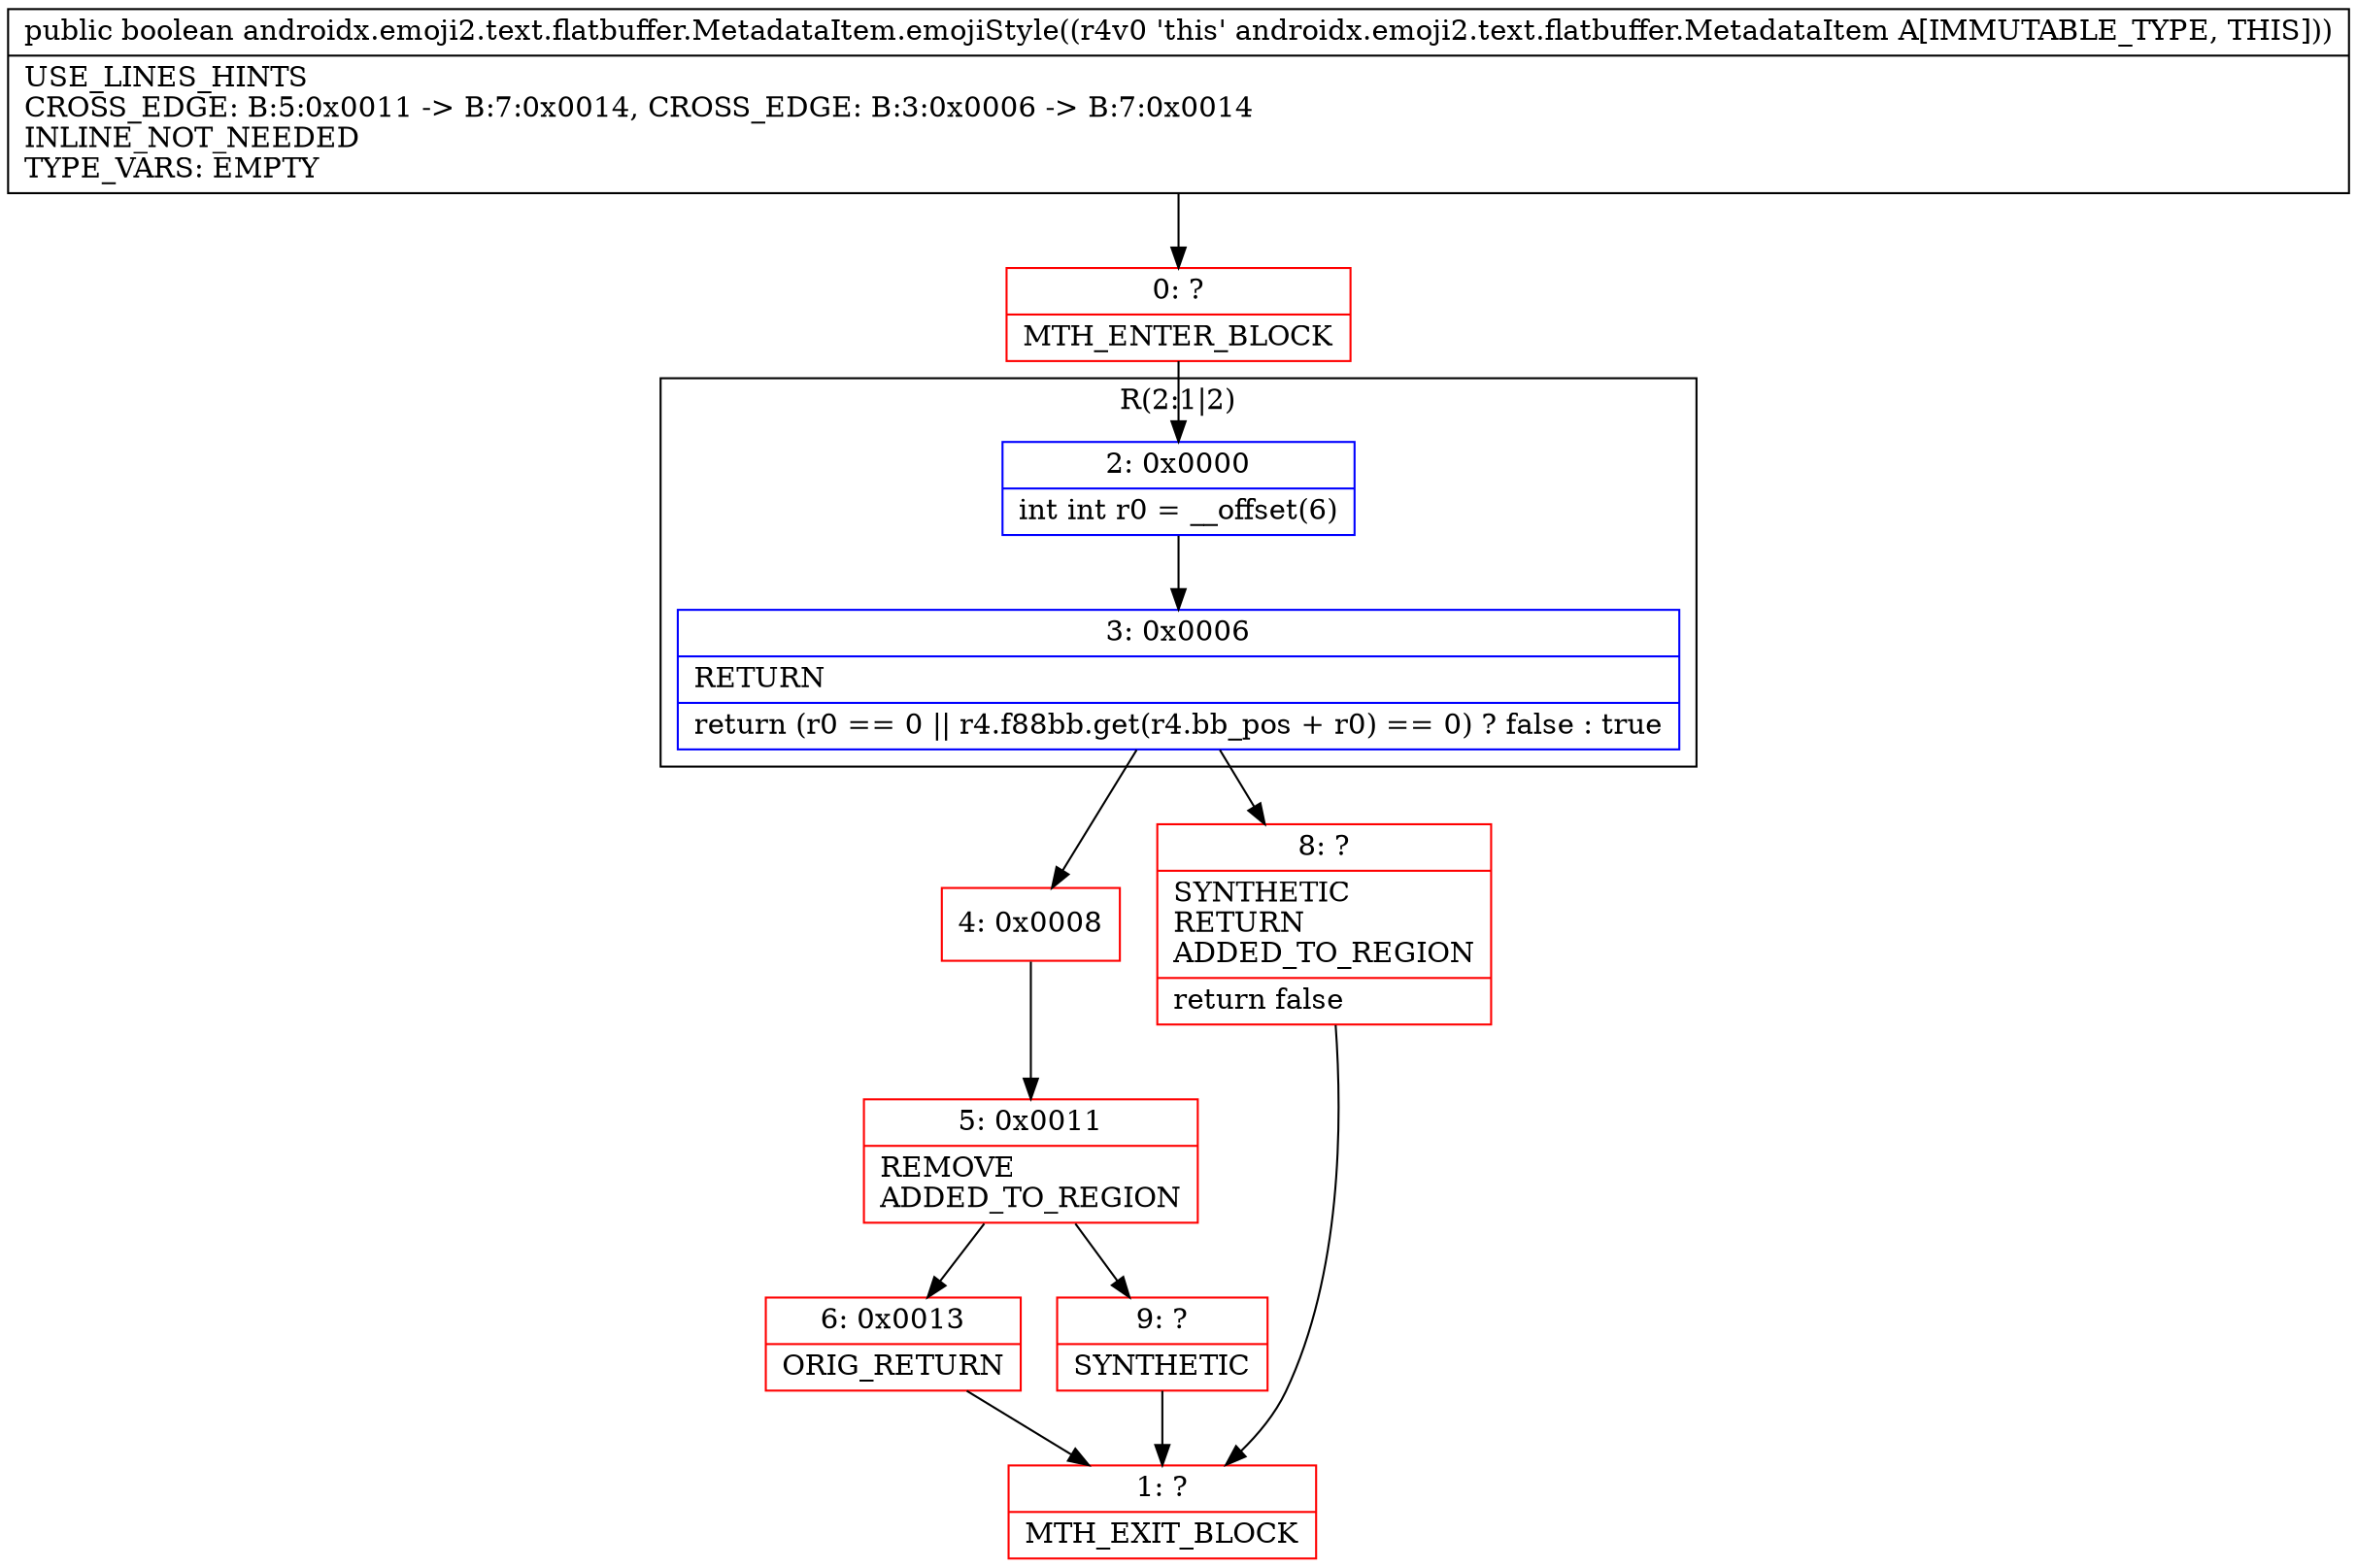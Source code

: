 digraph "CFG forandroidx.emoji2.text.flatbuffer.MetadataItem.emojiStyle()Z" {
subgraph cluster_Region_1011065076 {
label = "R(2:1|2)";
node [shape=record,color=blue];
Node_2 [shape=record,label="{2\:\ 0x0000|int int r0 = __offset(6)\l}"];
Node_3 [shape=record,label="{3\:\ 0x0006|RETURN\l|return (r0 == 0 \|\| r4.f88bb.get(r4.bb_pos + r0) == 0) ? false : true\l}"];
}
Node_0 [shape=record,color=red,label="{0\:\ ?|MTH_ENTER_BLOCK\l}"];
Node_4 [shape=record,color=red,label="{4\:\ 0x0008}"];
Node_5 [shape=record,color=red,label="{5\:\ 0x0011|REMOVE\lADDED_TO_REGION\l}"];
Node_6 [shape=record,color=red,label="{6\:\ 0x0013|ORIG_RETURN\l}"];
Node_1 [shape=record,color=red,label="{1\:\ ?|MTH_EXIT_BLOCK\l}"];
Node_9 [shape=record,color=red,label="{9\:\ ?|SYNTHETIC\l}"];
Node_8 [shape=record,color=red,label="{8\:\ ?|SYNTHETIC\lRETURN\lADDED_TO_REGION\l|return false\l}"];
MethodNode[shape=record,label="{public boolean androidx.emoji2.text.flatbuffer.MetadataItem.emojiStyle((r4v0 'this' androidx.emoji2.text.flatbuffer.MetadataItem A[IMMUTABLE_TYPE, THIS]))  | USE_LINES_HINTS\lCROSS_EDGE: B:5:0x0011 \-\> B:7:0x0014, CROSS_EDGE: B:3:0x0006 \-\> B:7:0x0014\lINLINE_NOT_NEEDED\lTYPE_VARS: EMPTY\l}"];
MethodNode -> Node_0;Node_2 -> Node_3;
Node_3 -> Node_4;
Node_3 -> Node_8;
Node_0 -> Node_2;
Node_4 -> Node_5;
Node_5 -> Node_6;
Node_5 -> Node_9;
Node_6 -> Node_1;
Node_9 -> Node_1;
Node_8 -> Node_1;
}

